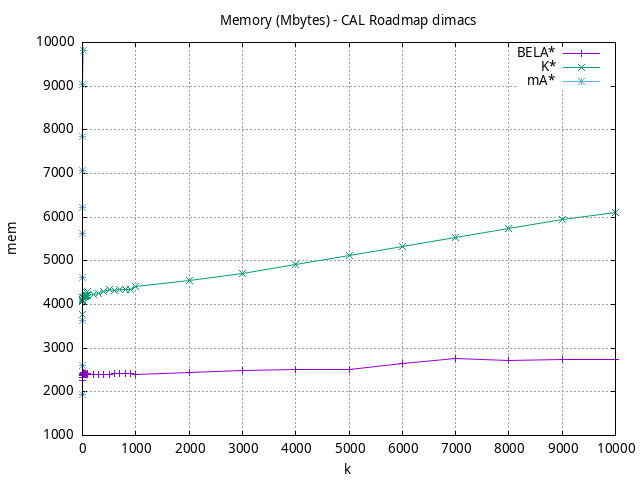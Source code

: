 #!/usr/bin/gnuplot
# -*- coding: utf-8 -*-
#
# results/roadmap/dimacs/CAL/USA-road-d.CAL.heuristic.mem.gnuplot
#
# Started on 01/09/2024 14:36:11
# Author: Carlos Linares López
set grid
set xlabel "k"
set ylabel "mem"

set title "Memory (Mbytes) - CAL Roadmap dimacs"

set terminal png enhanced font "Ariel,10"
set output 'USA-road-d.CAL.heuristic.mem.png'

plot "-" title "BELA*"      with linesp, "-" title "K*"      with linesp, "-" title "mA*"      with linesp

	1 2253.83
	2 2329.8
	3 2365.86
	4 2380.34
	5 2404.88
	6 2410.8
	7 2410.8
	8 2410.8
	9 2400.36
	10 2413.8
	20 2434.7
	30 2421.8
	40 2421.8
	50 2421.8
	60 2417.04
	70 2405.66
	80 2407.23
	90 2410.09
	100 2408.22
	200 2405.37
	300 2403.66
	400 2403.89
	500 2404.62
	600 2412.04
	700 2412.27
	800 2412.55
	900 2413.13
	1000 2407.33
	2000 2442.33
	3000 2495.63
	4000 2514.04
	5000 2519.25
	6000 2644.48
	7000 2753.75
	8000 2721.18
	9000 2741.43
	10000 2745.31
end
	1 3769.24
	2 4079.48
	3 4082.08
	4 4084.08
	5 4122.0
	6 4149.56
	7 4151.56
	8 4153.56
	9 4155.96
	10 4158.56
	20 4171.36
	30 4182.12
	40 4186.72
	50 4191.12
	60 4196.12
	70 4205.63
	80 4270.2
	90 4289.12
	100 4201.79
	200 4230.79
	300 4259.16
	400 4297.79
	500 4333.42
	600 4326.75
	700 4341.91
	800 4340.27
	900 4339.16
	1000 4406.0
	2000 4553.51
	3000 4699.8
	4000 4906.79
	5000 5117.49
	6000 5326.14
	7000 5528.95
	8000 5748.99
	9000 5939.06
	10000 6100.91
end
	1 1940.62
	2 2613.33
	3 3630.33
	4 4621.38
	5 5619.87
	6 6215.2
	7 7063.26
	8 7845.46
	9 9029.25
	10 9820.07
end
